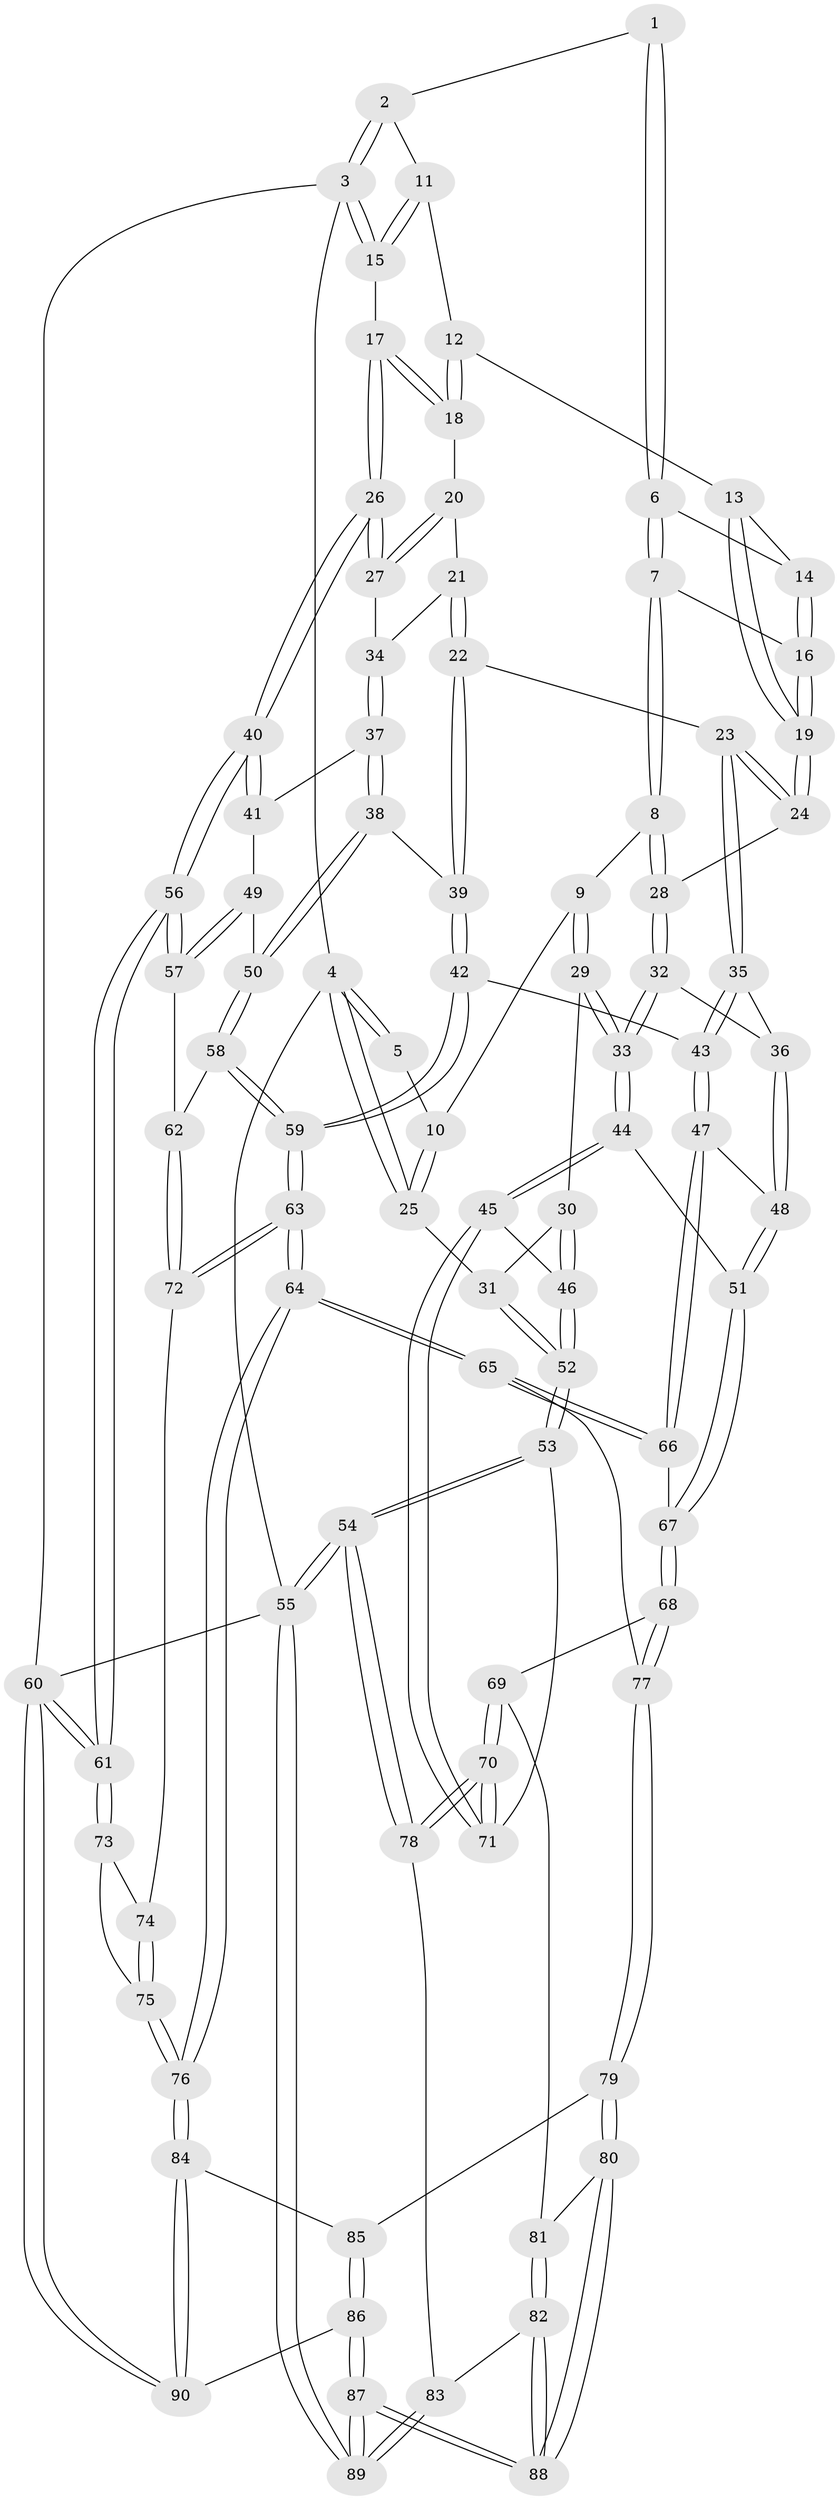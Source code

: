 // coarse degree distribution, {3: 0.15384615384615385, 4: 0.5, 5: 0.28846153846153844, 6: 0.019230769230769232, 7: 0.019230769230769232, 2: 0.019230769230769232}
// Generated by graph-tools (version 1.1) at 2025/42/03/06/25 10:42:33]
// undirected, 90 vertices, 222 edges
graph export_dot {
graph [start="1"]
  node [color=gray90,style=filled];
  1 [pos="+0.42983659864262164+0"];
  2 [pos="+0.6313939632269835+0"];
  3 [pos="+1+0"];
  4 [pos="+0+0"];
  5 [pos="+0.3845337274499675+0"];
  6 [pos="+0.4304638184338587+0"];
  7 [pos="+0.3366767918454233+0.21557792240006082"];
  8 [pos="+0.31627675247314946+0.25315920546963283"];
  9 [pos="+0.20774902976162726+0.2672816855406409"];
  10 [pos="+0.04034059028109913+0.17528524888484623"];
  11 [pos="+0.7401927142028891+0.14660894437959665"];
  12 [pos="+0.7274994889001063+0.18945592033302847"];
  13 [pos="+0.6860647850809156+0.19874025285128433"];
  14 [pos="+0.5542525245075441+0.11398182573616374"];
  15 [pos="+1+0"];
  16 [pos="+0.5532068809664259+0.25724241189752173"];
  17 [pos="+1+0.16032623256228323"];
  18 [pos="+0.8105724436406233+0.24893230823433388"];
  19 [pos="+0.6063655417359834+0.3429888646826589"];
  20 [pos="+0.799992441127638+0.28478989926467335"];
  21 [pos="+0.7621165813442692+0.36838910634130223"];
  22 [pos="+0.6443088571547544+0.40902998425902093"];
  23 [pos="+0.6111421557057567+0.39094644745111834"];
  24 [pos="+0.6033870427801401+0.3686124187872231"];
  25 [pos="+0+0.08446782137953847"];
  26 [pos="+1+0.3559479111959799"];
  27 [pos="+0.9084421595909314+0.41121718068182467"];
  28 [pos="+0.3245888585615436+0.26764096372152085"];
  29 [pos="+0.1296246465050915+0.4242739458415384"];
  30 [pos="+0.11011949059366216+0.438362357299549"];
  31 [pos="+0+0.3433528797557665"];
  32 [pos="+0.3686189002107408+0.4777198181398553"];
  33 [pos="+0.32552878401390367+0.5448621559288016"];
  34 [pos="+0.8434317882026514+0.4338490184526317"];
  35 [pos="+0.5160660780833398+0.4669835980817765"];
  36 [pos="+0.43963334590204084+0.47977913185478416"];
  37 [pos="+0.8172052837058541+0.5169289493024017"];
  38 [pos="+0.7848710512098751+0.5424124357920111"];
  39 [pos="+0.6857926264211706+0.507229835517598"];
  40 [pos="+1+0.5692096738973605"];
  41 [pos="+0.9292197222272158+0.5498646444241255"];
  42 [pos="+0.6261196363748383+0.6116398024674216"];
  43 [pos="+0.5723804168628529+0.6178437845075891"];
  44 [pos="+0.3223535968276072+0.5590364441683067"];
  45 [pos="+0.18478582027090984+0.6505870920446623"];
  46 [pos="+0.0939233593140095+0.5512926851375453"];
  47 [pos="+0.5644398549701515+0.6239749457824094"];
  48 [pos="+0.49442680712001247+0.5923385796717041"];
  49 [pos="+0.85961605757299+0.6023915086150617"];
  50 [pos="+0.7929430023996571+0.5960962062172862"];
  51 [pos="+0.37389595596072783+0.6242556407986669"];
  52 [pos="+0+0.6127337625648209"];
  53 [pos="+0+0.6605994608177126"];
  54 [pos="+0+0.8611644975177956"];
  55 [pos="+0+1"];
  56 [pos="+1+0.6831183095693268"];
  57 [pos="+0.950078475061278+0.6749493885497322"];
  58 [pos="+0.792461213850736+0.5988877068366836"];
  59 [pos="+0.7060842240633173+0.6984382580439695"];
  60 [pos="+1+1"];
  61 [pos="+1+0.7913623141668077"];
  62 [pos="+0.8594470730484569+0.687233532836948"];
  63 [pos="+0.7106139886193042+0.7322770430774463"];
  64 [pos="+0.6760241604738914+0.8275517054431721"];
  65 [pos="+0.66541508569442+0.8238951467610605"];
  66 [pos="+0.5507386805631076+0.6460024303216182"];
  67 [pos="+0.43975724180647313+0.753587924304977"];
  68 [pos="+0.43873424320726223+0.7686947222505266"];
  69 [pos="+0.2681144460635349+0.8039672077095656"];
  70 [pos="+0.18300040354343597+0.7934491781784999"];
  71 [pos="+0.1718604628005178+0.7015821285341256"];
  72 [pos="+0.8289751522606151+0.7219238209309166"];
  73 [pos="+1+0.7996646328318396"];
  74 [pos="+0.8493206507168334+0.7710512464674263"];
  75 [pos="+0.770637442919511+0.9440568649646929"];
  76 [pos="+0.7351371115460656+0.9658020045020672"];
  77 [pos="+0.448041044997379+0.7822321261622248"];
  78 [pos="+0.16289430725815526+0.8213426532721294"];
  79 [pos="+0.44518281555409495+0.8789541969597"];
  80 [pos="+0.3695785068885707+0.9351195659572046"];
  81 [pos="+0.30223502313861+0.8721475993635528"];
  82 [pos="+0.2853475590536751+1"];
  83 [pos="+0.1663499181625551+0.8678213380496812"];
  84 [pos="+0.7197948274089305+1"];
  85 [pos="+0.44617835919018584+0.8804224436861668"];
  86 [pos="+0.5069058738444215+1"];
  87 [pos="+0.31242246333250573+1"];
  88 [pos="+0.2962762511808523+1"];
  89 [pos="+0+1"];
  90 [pos="+0.7060074781188934+1"];
  1 -- 2;
  1 -- 6;
  1 -- 6;
  2 -- 3;
  2 -- 3;
  2 -- 11;
  3 -- 4;
  3 -- 15;
  3 -- 15;
  3 -- 60;
  4 -- 5;
  4 -- 5;
  4 -- 25;
  4 -- 25;
  4 -- 55;
  5 -- 10;
  6 -- 7;
  6 -- 7;
  6 -- 14;
  7 -- 8;
  7 -- 8;
  7 -- 16;
  8 -- 9;
  8 -- 28;
  8 -- 28;
  9 -- 10;
  9 -- 29;
  9 -- 29;
  10 -- 25;
  10 -- 25;
  11 -- 12;
  11 -- 15;
  11 -- 15;
  12 -- 13;
  12 -- 18;
  12 -- 18;
  13 -- 14;
  13 -- 19;
  13 -- 19;
  14 -- 16;
  14 -- 16;
  15 -- 17;
  16 -- 19;
  16 -- 19;
  17 -- 18;
  17 -- 18;
  17 -- 26;
  17 -- 26;
  18 -- 20;
  19 -- 24;
  19 -- 24;
  20 -- 21;
  20 -- 27;
  20 -- 27;
  21 -- 22;
  21 -- 22;
  21 -- 34;
  22 -- 23;
  22 -- 39;
  22 -- 39;
  23 -- 24;
  23 -- 24;
  23 -- 35;
  23 -- 35;
  24 -- 28;
  25 -- 31;
  26 -- 27;
  26 -- 27;
  26 -- 40;
  26 -- 40;
  27 -- 34;
  28 -- 32;
  28 -- 32;
  29 -- 30;
  29 -- 33;
  29 -- 33;
  30 -- 31;
  30 -- 46;
  30 -- 46;
  31 -- 52;
  31 -- 52;
  32 -- 33;
  32 -- 33;
  32 -- 36;
  33 -- 44;
  33 -- 44;
  34 -- 37;
  34 -- 37;
  35 -- 36;
  35 -- 43;
  35 -- 43;
  36 -- 48;
  36 -- 48;
  37 -- 38;
  37 -- 38;
  37 -- 41;
  38 -- 39;
  38 -- 50;
  38 -- 50;
  39 -- 42;
  39 -- 42;
  40 -- 41;
  40 -- 41;
  40 -- 56;
  40 -- 56;
  41 -- 49;
  42 -- 43;
  42 -- 59;
  42 -- 59;
  43 -- 47;
  43 -- 47;
  44 -- 45;
  44 -- 45;
  44 -- 51;
  45 -- 46;
  45 -- 71;
  45 -- 71;
  46 -- 52;
  46 -- 52;
  47 -- 48;
  47 -- 66;
  47 -- 66;
  48 -- 51;
  48 -- 51;
  49 -- 50;
  49 -- 57;
  49 -- 57;
  50 -- 58;
  50 -- 58;
  51 -- 67;
  51 -- 67;
  52 -- 53;
  52 -- 53;
  53 -- 54;
  53 -- 54;
  53 -- 71;
  54 -- 55;
  54 -- 55;
  54 -- 78;
  54 -- 78;
  55 -- 89;
  55 -- 89;
  55 -- 60;
  56 -- 57;
  56 -- 57;
  56 -- 61;
  56 -- 61;
  57 -- 62;
  58 -- 59;
  58 -- 59;
  58 -- 62;
  59 -- 63;
  59 -- 63;
  60 -- 61;
  60 -- 61;
  60 -- 90;
  60 -- 90;
  61 -- 73;
  61 -- 73;
  62 -- 72;
  62 -- 72;
  63 -- 64;
  63 -- 64;
  63 -- 72;
  63 -- 72;
  64 -- 65;
  64 -- 65;
  64 -- 76;
  64 -- 76;
  65 -- 66;
  65 -- 66;
  65 -- 77;
  66 -- 67;
  67 -- 68;
  67 -- 68;
  68 -- 69;
  68 -- 77;
  68 -- 77;
  69 -- 70;
  69 -- 70;
  69 -- 81;
  70 -- 71;
  70 -- 71;
  70 -- 78;
  70 -- 78;
  72 -- 74;
  73 -- 74;
  73 -- 75;
  74 -- 75;
  74 -- 75;
  75 -- 76;
  75 -- 76;
  76 -- 84;
  76 -- 84;
  77 -- 79;
  77 -- 79;
  78 -- 83;
  79 -- 80;
  79 -- 80;
  79 -- 85;
  80 -- 81;
  80 -- 88;
  80 -- 88;
  81 -- 82;
  81 -- 82;
  82 -- 83;
  82 -- 88;
  82 -- 88;
  83 -- 89;
  83 -- 89;
  84 -- 85;
  84 -- 90;
  84 -- 90;
  85 -- 86;
  85 -- 86;
  86 -- 87;
  86 -- 87;
  86 -- 90;
  87 -- 88;
  87 -- 88;
  87 -- 89;
  87 -- 89;
}
